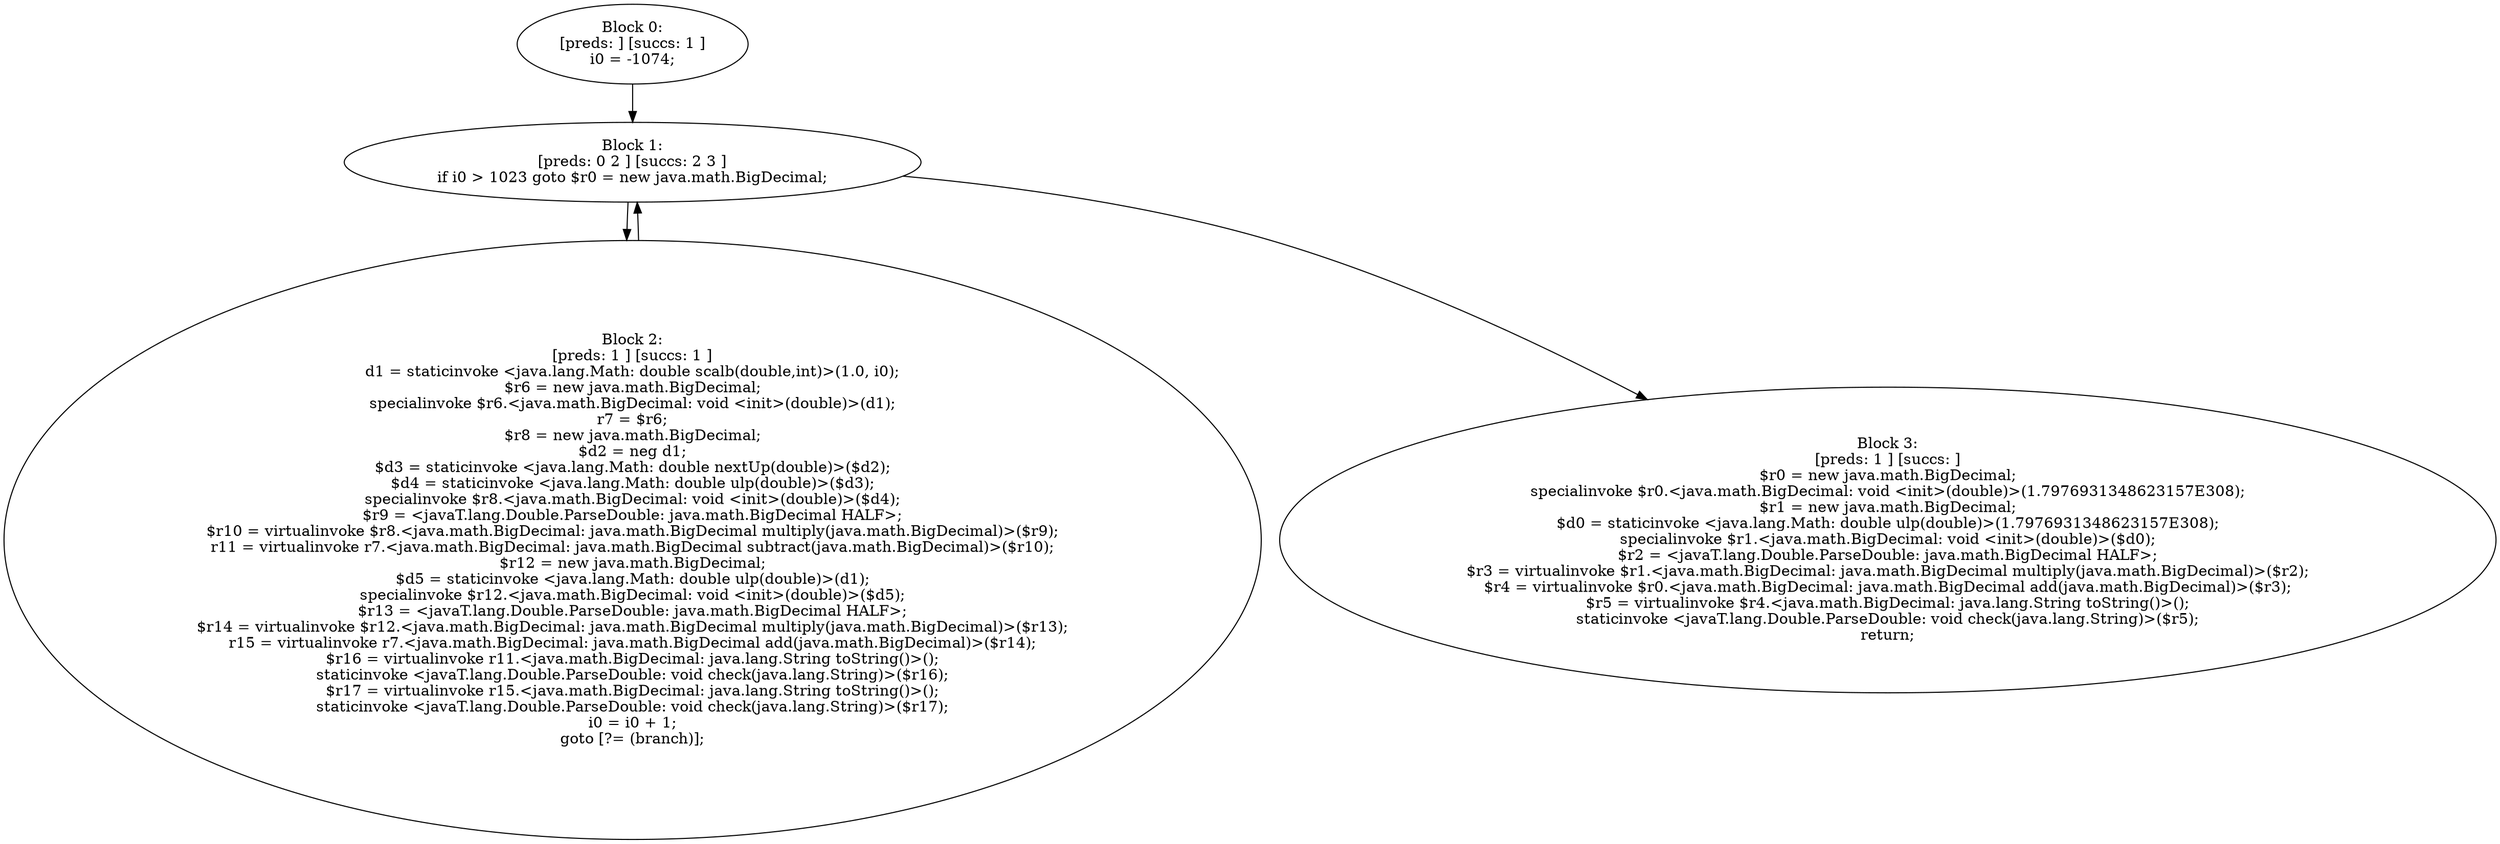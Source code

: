 digraph "unitGraph" {
    "Block 0:
[preds: ] [succs: 1 ]
i0 = -1074;
"
    "Block 1:
[preds: 0 2 ] [succs: 2 3 ]
if i0 > 1023 goto $r0 = new java.math.BigDecimal;
"
    "Block 2:
[preds: 1 ] [succs: 1 ]
d1 = staticinvoke <java.lang.Math: double scalb(double,int)>(1.0, i0);
$r6 = new java.math.BigDecimal;
specialinvoke $r6.<java.math.BigDecimal: void <init>(double)>(d1);
r7 = $r6;
$r8 = new java.math.BigDecimal;
$d2 = neg d1;
$d3 = staticinvoke <java.lang.Math: double nextUp(double)>($d2);
$d4 = staticinvoke <java.lang.Math: double ulp(double)>($d3);
specialinvoke $r8.<java.math.BigDecimal: void <init>(double)>($d4);
$r9 = <javaT.lang.Double.ParseDouble: java.math.BigDecimal HALF>;
$r10 = virtualinvoke $r8.<java.math.BigDecimal: java.math.BigDecimal multiply(java.math.BigDecimal)>($r9);
r11 = virtualinvoke r7.<java.math.BigDecimal: java.math.BigDecimal subtract(java.math.BigDecimal)>($r10);
$r12 = new java.math.BigDecimal;
$d5 = staticinvoke <java.lang.Math: double ulp(double)>(d1);
specialinvoke $r12.<java.math.BigDecimal: void <init>(double)>($d5);
$r13 = <javaT.lang.Double.ParseDouble: java.math.BigDecimal HALF>;
$r14 = virtualinvoke $r12.<java.math.BigDecimal: java.math.BigDecimal multiply(java.math.BigDecimal)>($r13);
r15 = virtualinvoke r7.<java.math.BigDecimal: java.math.BigDecimal add(java.math.BigDecimal)>($r14);
$r16 = virtualinvoke r11.<java.math.BigDecimal: java.lang.String toString()>();
staticinvoke <javaT.lang.Double.ParseDouble: void check(java.lang.String)>($r16);
$r17 = virtualinvoke r15.<java.math.BigDecimal: java.lang.String toString()>();
staticinvoke <javaT.lang.Double.ParseDouble: void check(java.lang.String)>($r17);
i0 = i0 + 1;
goto [?= (branch)];
"
    "Block 3:
[preds: 1 ] [succs: ]
$r0 = new java.math.BigDecimal;
specialinvoke $r0.<java.math.BigDecimal: void <init>(double)>(1.7976931348623157E308);
$r1 = new java.math.BigDecimal;
$d0 = staticinvoke <java.lang.Math: double ulp(double)>(1.7976931348623157E308);
specialinvoke $r1.<java.math.BigDecimal: void <init>(double)>($d0);
$r2 = <javaT.lang.Double.ParseDouble: java.math.BigDecimal HALF>;
$r3 = virtualinvoke $r1.<java.math.BigDecimal: java.math.BigDecimal multiply(java.math.BigDecimal)>($r2);
$r4 = virtualinvoke $r0.<java.math.BigDecimal: java.math.BigDecimal add(java.math.BigDecimal)>($r3);
$r5 = virtualinvoke $r4.<java.math.BigDecimal: java.lang.String toString()>();
staticinvoke <javaT.lang.Double.ParseDouble: void check(java.lang.String)>($r5);
return;
"
    "Block 0:
[preds: ] [succs: 1 ]
i0 = -1074;
"->"Block 1:
[preds: 0 2 ] [succs: 2 3 ]
if i0 > 1023 goto $r0 = new java.math.BigDecimal;
";
    "Block 1:
[preds: 0 2 ] [succs: 2 3 ]
if i0 > 1023 goto $r0 = new java.math.BigDecimal;
"->"Block 2:
[preds: 1 ] [succs: 1 ]
d1 = staticinvoke <java.lang.Math: double scalb(double,int)>(1.0, i0);
$r6 = new java.math.BigDecimal;
specialinvoke $r6.<java.math.BigDecimal: void <init>(double)>(d1);
r7 = $r6;
$r8 = new java.math.BigDecimal;
$d2 = neg d1;
$d3 = staticinvoke <java.lang.Math: double nextUp(double)>($d2);
$d4 = staticinvoke <java.lang.Math: double ulp(double)>($d3);
specialinvoke $r8.<java.math.BigDecimal: void <init>(double)>($d4);
$r9 = <javaT.lang.Double.ParseDouble: java.math.BigDecimal HALF>;
$r10 = virtualinvoke $r8.<java.math.BigDecimal: java.math.BigDecimal multiply(java.math.BigDecimal)>($r9);
r11 = virtualinvoke r7.<java.math.BigDecimal: java.math.BigDecimal subtract(java.math.BigDecimal)>($r10);
$r12 = new java.math.BigDecimal;
$d5 = staticinvoke <java.lang.Math: double ulp(double)>(d1);
specialinvoke $r12.<java.math.BigDecimal: void <init>(double)>($d5);
$r13 = <javaT.lang.Double.ParseDouble: java.math.BigDecimal HALF>;
$r14 = virtualinvoke $r12.<java.math.BigDecimal: java.math.BigDecimal multiply(java.math.BigDecimal)>($r13);
r15 = virtualinvoke r7.<java.math.BigDecimal: java.math.BigDecimal add(java.math.BigDecimal)>($r14);
$r16 = virtualinvoke r11.<java.math.BigDecimal: java.lang.String toString()>();
staticinvoke <javaT.lang.Double.ParseDouble: void check(java.lang.String)>($r16);
$r17 = virtualinvoke r15.<java.math.BigDecimal: java.lang.String toString()>();
staticinvoke <javaT.lang.Double.ParseDouble: void check(java.lang.String)>($r17);
i0 = i0 + 1;
goto [?= (branch)];
";
    "Block 1:
[preds: 0 2 ] [succs: 2 3 ]
if i0 > 1023 goto $r0 = new java.math.BigDecimal;
"->"Block 3:
[preds: 1 ] [succs: ]
$r0 = new java.math.BigDecimal;
specialinvoke $r0.<java.math.BigDecimal: void <init>(double)>(1.7976931348623157E308);
$r1 = new java.math.BigDecimal;
$d0 = staticinvoke <java.lang.Math: double ulp(double)>(1.7976931348623157E308);
specialinvoke $r1.<java.math.BigDecimal: void <init>(double)>($d0);
$r2 = <javaT.lang.Double.ParseDouble: java.math.BigDecimal HALF>;
$r3 = virtualinvoke $r1.<java.math.BigDecimal: java.math.BigDecimal multiply(java.math.BigDecimal)>($r2);
$r4 = virtualinvoke $r0.<java.math.BigDecimal: java.math.BigDecimal add(java.math.BigDecimal)>($r3);
$r5 = virtualinvoke $r4.<java.math.BigDecimal: java.lang.String toString()>();
staticinvoke <javaT.lang.Double.ParseDouble: void check(java.lang.String)>($r5);
return;
";
    "Block 2:
[preds: 1 ] [succs: 1 ]
d1 = staticinvoke <java.lang.Math: double scalb(double,int)>(1.0, i0);
$r6 = new java.math.BigDecimal;
specialinvoke $r6.<java.math.BigDecimal: void <init>(double)>(d1);
r7 = $r6;
$r8 = new java.math.BigDecimal;
$d2 = neg d1;
$d3 = staticinvoke <java.lang.Math: double nextUp(double)>($d2);
$d4 = staticinvoke <java.lang.Math: double ulp(double)>($d3);
specialinvoke $r8.<java.math.BigDecimal: void <init>(double)>($d4);
$r9 = <javaT.lang.Double.ParseDouble: java.math.BigDecimal HALF>;
$r10 = virtualinvoke $r8.<java.math.BigDecimal: java.math.BigDecimal multiply(java.math.BigDecimal)>($r9);
r11 = virtualinvoke r7.<java.math.BigDecimal: java.math.BigDecimal subtract(java.math.BigDecimal)>($r10);
$r12 = new java.math.BigDecimal;
$d5 = staticinvoke <java.lang.Math: double ulp(double)>(d1);
specialinvoke $r12.<java.math.BigDecimal: void <init>(double)>($d5);
$r13 = <javaT.lang.Double.ParseDouble: java.math.BigDecimal HALF>;
$r14 = virtualinvoke $r12.<java.math.BigDecimal: java.math.BigDecimal multiply(java.math.BigDecimal)>($r13);
r15 = virtualinvoke r7.<java.math.BigDecimal: java.math.BigDecimal add(java.math.BigDecimal)>($r14);
$r16 = virtualinvoke r11.<java.math.BigDecimal: java.lang.String toString()>();
staticinvoke <javaT.lang.Double.ParseDouble: void check(java.lang.String)>($r16);
$r17 = virtualinvoke r15.<java.math.BigDecimal: java.lang.String toString()>();
staticinvoke <javaT.lang.Double.ParseDouble: void check(java.lang.String)>($r17);
i0 = i0 + 1;
goto [?= (branch)];
"->"Block 1:
[preds: 0 2 ] [succs: 2 3 ]
if i0 > 1023 goto $r0 = new java.math.BigDecimal;
";
}
